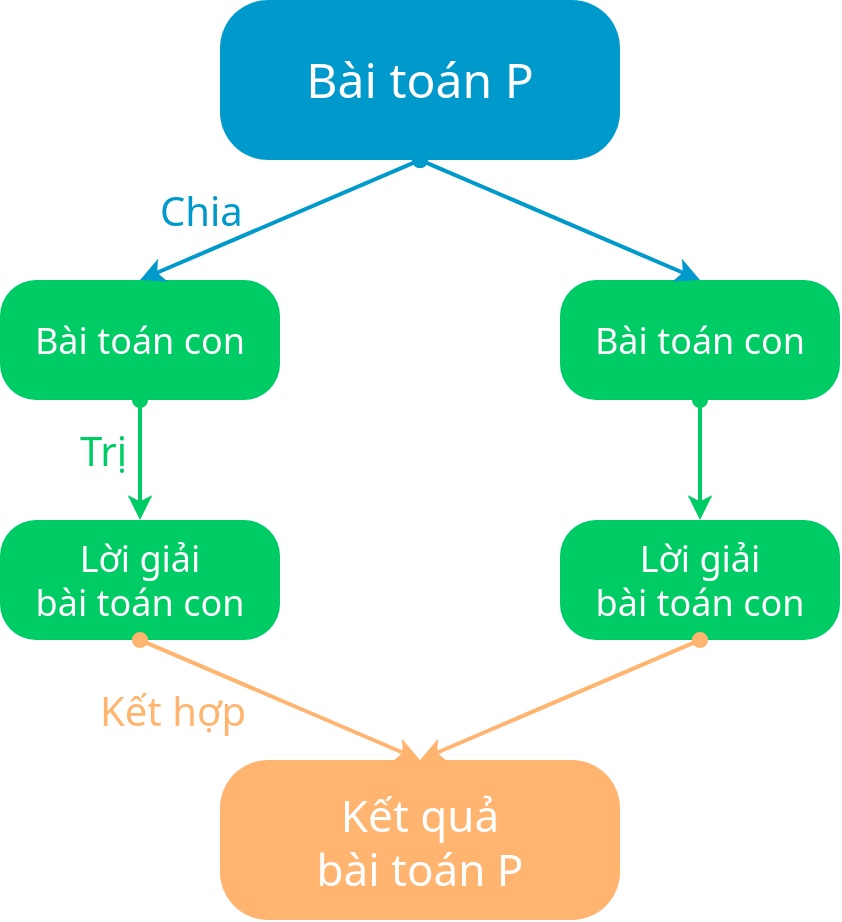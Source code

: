 <mxfile version="24.7.5">
  <diagram id="pNT9SRjVBCD1HjnkE_dN" name="so-do-chia-de-tri">
    <mxGraphModel dx="1481" dy="1083" grid="1" gridSize="10" guides="1" tooltips="1" connect="1" arrows="1" fold="1" page="1" pageScale="1" pageWidth="980" pageHeight="690" math="0" shadow="0">
      <root>
        <mxCell id="0" />
        <mxCell id="1" parent="0" />
        <mxCell id="rtsjo7yzXaN0EVxBtjKS-1" value="Bài toán P" style="rounded=1;whiteSpace=wrap;html=1;fontFamily=Noto Sans;fontSize=24;fillColor=#0099CC;strokeColor=none;fontColor=#FFFFFF;arcSize=30;fontSource=https%3A%2F%2Ffonts.googleapis.com%2Fcss%3Ffamily%3DNoto%2BSans;" parent="1" vertex="1">
          <mxGeometry x="340" y="140" width="200" height="80" as="geometry" />
        </mxCell>
        <mxCell id="rtsjo7yzXaN0EVxBtjKS-2" value="Bài toán con" style="rounded=1;whiteSpace=wrap;html=1;fontFamily=Noto Sans;fontSize=18;fontColor=#FFFFFF;strokeColor=none;fillColor=#00CC66;arcSize=30;fontSource=https%3A%2F%2Ffonts.googleapis.com%2Fcss%3Ffamily%3DNoto%2BSans;" parent="1" vertex="1">
          <mxGeometry x="230" y="280" width="140" height="60" as="geometry" />
        </mxCell>
        <mxCell id="rtsjo7yzXaN0EVxBtjKS-4" value="Bài toán con" style="rounded=1;whiteSpace=wrap;html=1;fontFamily=Noto Sans;fontSize=18;fontColor=#FFFFFF;strokeColor=none;fillColor=#00CC66;arcSize=30;fontSource=https%3A%2F%2Ffonts.googleapis.com%2Fcss%3Ffamily%3DNoto%2BSans;" parent="1" vertex="1">
          <mxGeometry x="510" y="280" width="140" height="60" as="geometry" />
        </mxCell>
        <mxCell id="rtsjo7yzXaN0EVxBtjKS-6" value="Lời giải&lt;div&gt;bài toán con&lt;/div&gt;" style="rounded=1;whiteSpace=wrap;html=1;fontFamily=Noto Sans;fontSize=18;fontColor=#FFFFFF;strokeColor=none;fillColor=#00CC66;imageHeight=24;arcSize=30;fontSource=https%3A%2F%2Ffonts.googleapis.com%2Fcss%3Ffamily%3DNoto%2BSans;" parent="1" vertex="1">
          <mxGeometry x="230" y="400" width="140" height="60" as="geometry" />
        </mxCell>
        <mxCell id="rtsjo7yzXaN0EVxBtjKS-19" value="Kết quả&lt;div style=&quot;font-size: 22px;&quot;&gt;bài toán P&lt;/div&gt;" style="rounded=1;whiteSpace=wrap;html=1;fontFamily=Noto Sans;fontSize=22;fontColor=#FFFFFF;strokeColor=none;fillColor=#FFB570;arcSize=30;fontSource=https%3A%2F%2Ffonts.googleapis.com%2Fcss%3Ffamily%3DNoto%2BSans;" parent="1" vertex="1">
          <mxGeometry x="340" y="520" width="200" height="80" as="geometry" />
        </mxCell>
        <mxCell id="rtsjo7yzXaN0EVxBtjKS-22" value="" style="endArrow=classic;html=1;rounded=1;fontFamily=Noto Sans;fontSize=18;fontColor=#FFFFFF;strokeColor=#00CC66;strokeWidth=2;exitX=0.5;exitY=1;exitDx=0;exitDy=0;entryX=0.5;entryY=0;entryDx=0;entryDy=0;curved=0;fontSource=https%3A%2F%2Ffonts.googleapis.com%2Fcss%3Ffamily%3DNoto%2BSans;startArrow=oval;startFill=1;" parent="1" source="rtsjo7yzXaN0EVxBtjKS-2" target="rtsjo7yzXaN0EVxBtjKS-6" edge="1">
          <mxGeometry width="50" height="50" relative="1" as="geometry">
            <mxPoint x="255" y="420" as="sourcePoint" />
            <mxPoint x="300" y="380" as="targetPoint" />
          </mxGeometry>
        </mxCell>
        <mxCell id="rtsjo7yzXaN0EVxBtjKS-25" value="" style="endArrow=classic;html=1;rounded=0;fontFamily=Noto Sans;fontSize=18;fontColor=#FFFFFF;strokeColor=#FFB570;strokeWidth=2;exitX=0.5;exitY=1;exitDx=0;exitDy=0;entryX=0.5;entryY=0;entryDx=0;entryDy=0;fontSource=https%3A%2F%2Ffonts.googleapis.com%2Fcss%3Ffamily%3DNoto%2BSans;startArrow=oval;startFill=1;" parent="1" source="rtsjo7yzXaN0EVxBtjKS-6" target="rtsjo7yzXaN0EVxBtjKS-19" edge="1">
          <mxGeometry width="50" height="50" relative="1" as="geometry">
            <mxPoint x="285" y="470" as="sourcePoint" />
            <mxPoint x="265" y="500" as="targetPoint" />
          </mxGeometry>
        </mxCell>
        <mxCell id="rtsjo7yzXaN0EVxBtjKS-27" value="" style="endArrow=classic;html=1;rounded=1;fontFamily=Noto Sans;fontSize=18;fontColor=#FFFFFF;strokeColor=#00CC66;strokeWidth=2;exitX=0.5;exitY=1;exitDx=0;exitDy=0;entryX=0.5;entryY=0;entryDx=0;entryDy=0;curved=0;fontSource=https%3A%2F%2Ffonts.googleapis.com%2Fcss%3Ffamily%3DNoto%2BSans;startArrow=oval;startFill=1;" parent="1" source="rtsjo7yzXaN0EVxBtjKS-4" target="rtsjo7yzXaN0EVxBtjKS-40" edge="1">
          <mxGeometry width="50" height="50" relative="1" as="geometry">
            <mxPoint x="305" y="470" as="sourcePoint" />
            <mxPoint x="580" y="380" as="targetPoint" />
          </mxGeometry>
        </mxCell>
        <mxCell id="rtsjo7yzXaN0EVxBtjKS-35" value="" style="endArrow=classic;html=1;rounded=0;fontFamily=Noto Sans;fontSize=18;fontColor=#FFFFFF;strokeColor=#0099CC;strokeWidth=2;exitX=0.5;exitY=1;exitDx=0;exitDy=0;entryX=0.5;entryY=0;entryDx=0;entryDy=0;fontSource=https%3A%2F%2Ffonts.googleapis.com%2Fcss%3Ffamily%3DNoto%2BSans;startArrow=oval;startFill=1;" parent="1" source="rtsjo7yzXaN0EVxBtjKS-1" target="rtsjo7yzXaN0EVxBtjKS-4" edge="1">
          <mxGeometry width="50" height="50" relative="1" as="geometry">
            <mxPoint x="385" y="550" as="sourcePoint" />
            <mxPoint x="365" y="580" as="targetPoint" />
          </mxGeometry>
        </mxCell>
        <mxCell id="rtsjo7yzXaN0EVxBtjKS-36" value="" style="endArrow=classic;html=1;rounded=0;fontFamily=Noto Sans;fontSize=18;fontColor=#FFFFFF;strokeColor=#0099CC;strokeWidth=2;exitX=0.5;exitY=1;exitDx=0;exitDy=0;entryX=0.5;entryY=0;entryDx=0;entryDy=0;fontSource=https%3A%2F%2Ffonts.googleapis.com%2Fcss%3Ffamily%3DNoto%2BSans;startArrow=oval;startFill=1;" parent="1" source="rtsjo7yzXaN0EVxBtjKS-1" target="rtsjo7yzXaN0EVxBtjKS-2" edge="1">
          <mxGeometry width="50" height="50" relative="1" as="geometry">
            <mxPoint x="395" y="560" as="sourcePoint" />
            <mxPoint x="375" y="590" as="targetPoint" />
          </mxGeometry>
        </mxCell>
        <mxCell id="rtsjo7yzXaN0EVxBtjKS-40" value="Lời giải&lt;div&gt;bài toán con&lt;/div&gt;" style="rounded=1;whiteSpace=wrap;html=1;fontFamily=Noto Sans;fontSize=18;fontColor=#FFFFFF;strokeColor=none;fillColor=#00CC66;imageHeight=24;arcSize=30;fontSource=https%3A%2F%2Ffonts.googleapis.com%2Fcss%3Ffamily%3DNoto%2BSans;" parent="1" vertex="1">
          <mxGeometry x="510" y="400" width="140" height="60" as="geometry" />
        </mxCell>
        <mxCell id="rtsjo7yzXaN0EVxBtjKS-41" value="" style="endArrow=classic;html=1;rounded=0;fontFamily=Noto Sans;fontSize=18;fontColor=#FFFFFF;strokeColor=#FFB570;strokeWidth=2;exitX=0.5;exitY=1;exitDx=0;exitDy=0;entryX=0.5;entryY=0;entryDx=0;entryDy=0;fontSource=https%3A%2F%2Ffonts.googleapis.com%2Fcss%3Ffamily%3DNoto%2BSans;startArrow=oval;startFill=1;" parent="1" source="rtsjo7yzXaN0EVxBtjKS-40" target="rtsjo7yzXaN0EVxBtjKS-19" edge="1">
          <mxGeometry width="50" height="50" relative="1" as="geometry">
            <mxPoint x="310" y="450" as="sourcePoint" />
            <mxPoint x="450" y="490" as="targetPoint" />
          </mxGeometry>
        </mxCell>
        <mxCell id="aafCwkUC6j0KVs_p5gbx-2" value="Chia" style="text;html=1;align=left;verticalAlign=middle;whiteSpace=wrap;rounded=0;fontColor=#0099CC;fontFamily=Noto Sans;fontSource=https%3A%2F%2Ffonts.googleapis.com%2Fcss%3Ffamily%3DNoto%2BSans;fontSize=20;textDirection=ltr;labelPosition=center;verticalLabelPosition=middle;spacing=0;" parent="1" vertex="1">
          <mxGeometry x="310" y="230" width="80" height="30" as="geometry" />
        </mxCell>
        <mxCell id="p7-m3vnNA3PFdZJp_CfS-1" value="Trị" style="text;html=1;align=left;verticalAlign=middle;whiteSpace=wrap;rounded=0;fontColor=#00CC66;fontFamily=Noto Sans;fontSource=https%3A%2F%2Ffonts.googleapis.com%2Fcss%3Ffamily%3DNoto%2BSans;fontSize=20;textDirection=ltr;labelPosition=center;verticalLabelPosition=middle;spacing=0;" parent="1" vertex="1">
          <mxGeometry x="270" y="350" width="80" height="30" as="geometry" />
        </mxCell>
        <mxCell id="p7-m3vnNA3PFdZJp_CfS-2" value="Kết hợp" style="text;html=1;align=left;verticalAlign=middle;whiteSpace=wrap;rounded=0;fontColor=#FFB570;fontFamily=Noto Sans;fontSource=https%3A%2F%2Ffonts.googleapis.com%2Fcss%3Ffamily%3DNoto%2BSans;fontSize=20;textDirection=ltr;labelPosition=center;verticalLabelPosition=middle;spacing=0;" parent="1" vertex="1">
          <mxGeometry x="280" y="480" width="80" height="30" as="geometry" />
        </mxCell>
      </root>
    </mxGraphModel>
  </diagram>
</mxfile>
